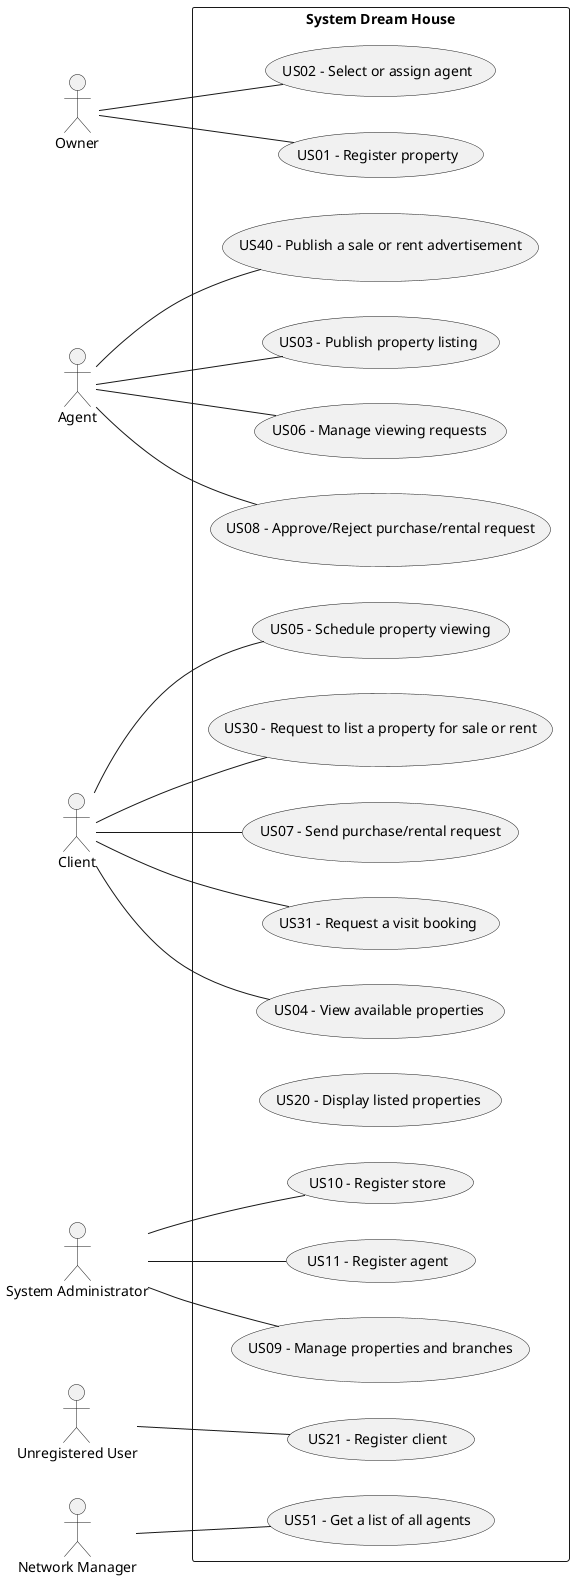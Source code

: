 @startuml
left to right direction

actor "Owner" as owner
actor "Agent" as agent
actor "Client" as client
actor "System Administrator" as admin
actor "Unregistered User" as unregisteredUser
actor "Network Manager" as networkManager

rectangle "System Dream House" {

    usecase "US01 - Register property" as US01
    usecase "US02 - Select or assign agent" as US02
    usecase "US03 - Publish property listing" as US03
    usecase "US04 - View available properties" as US04
    usecase "US05 - Schedule property viewing" as US05
    usecase "US06 - Manage viewing requests" as US06
    usecase "US07 - Send purchase/rental request" as US07
    usecase "US08 - Approve/Reject purchase/rental request" as US08
    usecase "US09 - Manage properties and branches" as US09
    usecase "US10 - Register store" as US10
    usecase "US11 - Register agent" as US11
    usecase "US20 - Display listed properties" as US20
    usecase "US21 - Register client" as US21
    usecase "US30 - Request to list a property for sale or rent" as US30
    usecase "US31 - Request a visit booking" as US31
    usecase "US40 - Publish a sale or rent advertisement" as US40
    usecase "US51 - Get a list of all agents" as US51
}

' Relacionamentos dos atores com os casos de uso
owner -- US01
owner -- US02
agent -- US03
client -- US04
client -- US05
agent -- US06
client -- US07
agent -- US08
admin -- US09
admin -- US10
admin -- US11
unregisteredUser -- US21
client -- US30
client -- US31
agent -- US40




networkManager -- US51

@enduml

